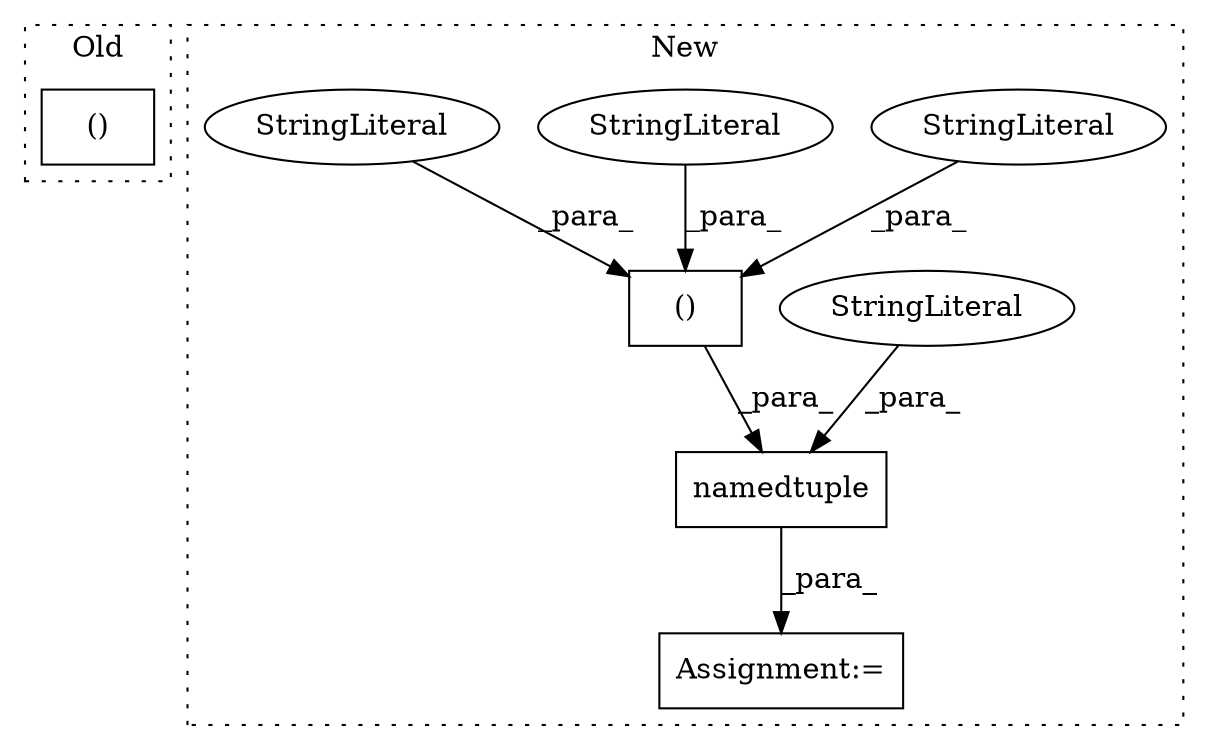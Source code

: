 digraph G {
subgraph cluster0 {
1 [label="()" a="106" s="1476" l="64" shape="box"];
label = "Old";
style="dotted";
}
subgraph cluster1 {
2 [label="namedtuple" a="32" s="1729,1850" l="11,2" shape="box"];
3 [label="StringLiteral" a="45" s="1740" l="27" shape="ellipse"];
4 [label="Assignment:=" a="7" s="1728" l="1" shape="box"];
5 [label="()" a="106" s="1773" l="77" shape="box"];
6 [label="StringLiteral" a="45" s="1818" l="8" shape="ellipse"];
7 [label="StringLiteral" a="45" s="1797" l="8" shape="ellipse"];
8 [label="StringLiteral" a="45" s="1839" l="11" shape="ellipse"];
label = "New";
style="dotted";
}
2 -> 4 [label="_para_"];
3 -> 2 [label="_para_"];
5 -> 2 [label="_para_"];
6 -> 5 [label="_para_"];
7 -> 5 [label="_para_"];
8 -> 5 [label="_para_"];
}